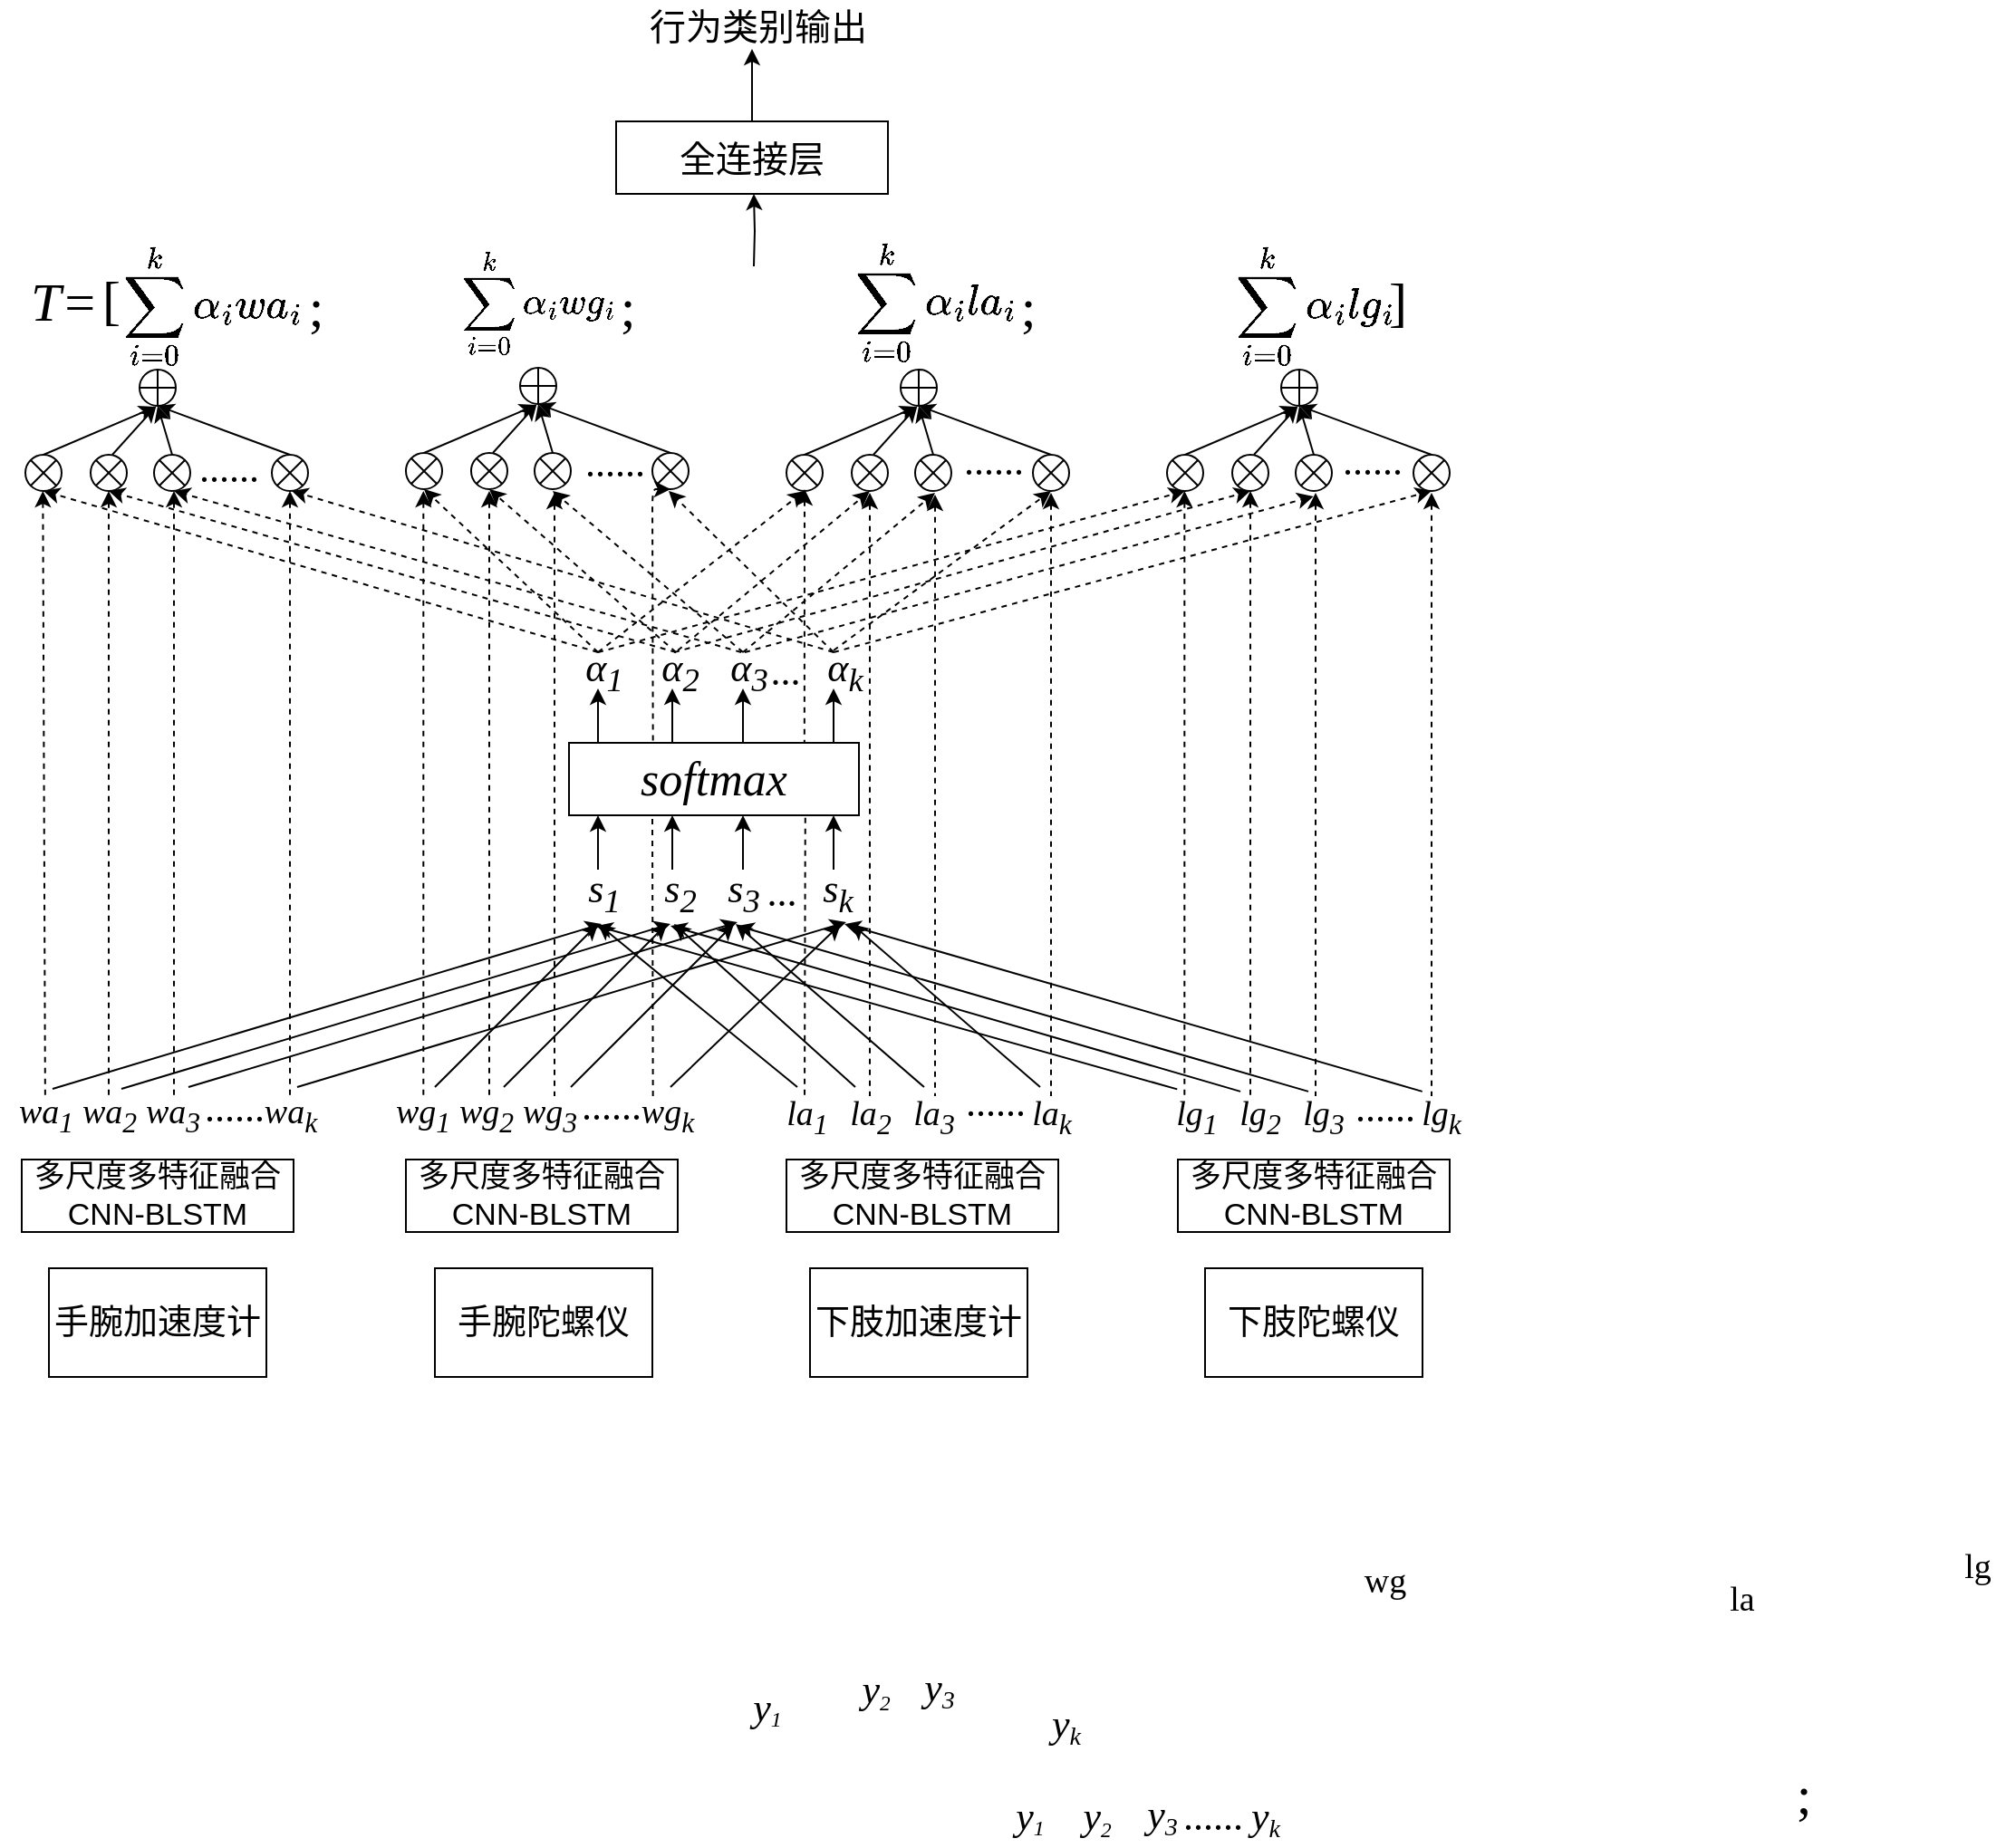 <mxfile version="12.9.12" type="github">
  <diagram id="0_bkN9K-rY-Ne2_8XW2i" name="Page-1">
    <mxGraphModel dx="1556" dy="1944" grid="1" gridSize="10" guides="1" tooltips="1" connect="1" arrows="1" fold="1" page="1" pageScale="1" pageWidth="827" pageHeight="1169" math="1" shadow="0">
      <root>
        <mxCell id="0" />
        <mxCell id="1" parent="0" />
        <mxCell id="EH2mo0Jq_GTWh8T8V1y9-1" value="&lt;i&gt;&lt;font style=&quot;font-size: 26px&quot;&gt;softmax&lt;/font&gt;&lt;/i&gt;" style="rounded=0;whiteSpace=wrap;html=1;fontFamily=Times New Roman;fontSize=14;" parent="1" vertex="1">
          <mxGeometry x="354" y="130" width="160" height="40" as="geometry" />
        </mxCell>
        <mxCell id="EH2mo0Jq_GTWh8T8V1y9-9" value="" style="endArrow=none;dashed=1;html=1;fontFamily=Times New Roman;fontSize=14;startArrow=classic;startFill=1;" parent="1" edge="1">
          <mxGeometry width="50" height="50" relative="1" as="geometry">
            <mxPoint x="100" y="-9" as="sourcePoint" />
            <mxPoint x="100" y="325" as="targetPoint" />
          </mxGeometry>
        </mxCell>
        <mxCell id="EH2mo0Jq_GTWh8T8V1y9-11" value="" style="endArrow=none;dashed=1;html=1;fontFamily=Times New Roman;fontSize=14;startArrow=classic;startFill=1;" parent="1" edge="1">
          <mxGeometry width="50" height="50" relative="1" as="geometry">
            <mxPoint x="136" y="-9" as="sourcePoint" />
            <mxPoint x="136" y="325" as="targetPoint" />
          </mxGeometry>
        </mxCell>
        <mxCell id="EH2mo0Jq_GTWh8T8V1y9-12" value="" style="endArrow=none;dashed=1;html=1;fontFamily=Times New Roman;fontSize=14;startArrow=classic;startFill=1;" parent="1" edge="1">
          <mxGeometry width="50" height="50" relative="1" as="geometry">
            <mxPoint x="200" y="-9" as="sourcePoint" />
            <mxPoint x="200" y="325" as="targetPoint" />
          </mxGeometry>
        </mxCell>
        <mxCell id="EH2mo0Jq_GTWh8T8V1y9-13" value="" style="verticalLabelPosition=bottom;verticalAlign=top;html=1;shape=mxgraph.flowchart.or;fontFamily=Times New Roman;fontSize=14;" parent="1" vertex="1">
          <mxGeometry x="90" y="-29" width="20" height="20" as="geometry" />
        </mxCell>
        <mxCell id="EH2mo0Jq_GTWh8T8V1y9-16" value="" style="verticalLabelPosition=bottom;verticalAlign=top;html=1;shape=mxgraph.flowchart.or;fontFamily=Times New Roman;fontSize=14;" parent="1" vertex="1">
          <mxGeometry x="125" y="-29" width="20" height="20" as="geometry" />
        </mxCell>
        <mxCell id="EH2mo0Jq_GTWh8T8V1y9-17" value="" style="verticalLabelPosition=bottom;verticalAlign=top;html=1;shape=mxgraph.flowchart.or;fontFamily=Times New Roman;fontSize=14;" parent="1" vertex="1">
          <mxGeometry x="190" y="-29" width="20" height="20" as="geometry" />
        </mxCell>
        <mxCell id="EH2mo0Jq_GTWh8T8V1y9-18" value="" style="verticalLabelPosition=bottom;verticalAlign=top;html=1;shape=mxgraph.flowchart.summing_function;fontFamily=Times New Roman;fontSize=14;" parent="1" vertex="1">
          <mxGeometry x="117" y="-76" width="20" height="20" as="geometry" />
        </mxCell>
        <mxCell id="EH2mo0Jq_GTWh8T8V1y9-24" value="" style="endArrow=classic;html=1;exitX=0.599;exitY=-0.001;exitDx=0;exitDy=0;exitPerimeter=0;entryX=0.462;entryY=1.004;entryDx=0;entryDy=0;entryPerimeter=0;fontFamily=Times New Roman;fontSize=14;" parent="1" source="EH2mo0Jq_GTWh8T8V1y9-13" target="EH2mo0Jq_GTWh8T8V1y9-18" edge="1">
          <mxGeometry width="50" height="50" relative="1" as="geometry">
            <mxPoint x="90" y="-25" as="sourcePoint" />
            <mxPoint x="150" y="-55" as="targetPoint" />
          </mxGeometry>
        </mxCell>
        <mxCell id="EH2mo0Jq_GTWh8T8V1y9-25" value="" style="endArrow=classic;html=1;exitX=0.5;exitY=0;exitDx=0;exitDy=0;exitPerimeter=0;entryX=0.5;entryY=1;entryDx=0;entryDy=0;entryPerimeter=0;fontFamily=Times New Roman;fontSize=14;" parent="1" source="EH2mo0Jq_GTWh8T8V1y9-17" target="EH2mo0Jq_GTWh8T8V1y9-18" edge="1">
          <mxGeometry width="50" height="50" relative="1" as="geometry">
            <mxPoint x="119.98" y="-19.02" as="sourcePoint" />
            <mxPoint x="150" y="-55" as="targetPoint" />
          </mxGeometry>
        </mxCell>
        <mxCell id="EH2mo0Jq_GTWh8T8V1y9-26" value="" style="endArrow=classic;html=1;exitX=0.5;exitY=0;exitDx=0;exitDy=0;exitPerimeter=0;entryX=0.5;entryY=1;entryDx=0;entryDy=0;entryPerimeter=0;fontFamily=Times New Roman;fontSize=14;" parent="1" source="EH2mo0Jq_GTWh8T8V1y9-16" target="EH2mo0Jq_GTWh8T8V1y9-18" edge="1">
          <mxGeometry width="50" height="50" relative="1" as="geometry">
            <mxPoint x="203.0" y="-19" as="sourcePoint" />
            <mxPoint x="150" y="-55" as="targetPoint" />
          </mxGeometry>
        </mxCell>
        <mxCell id="EH2mo0Jq_GTWh8T8V1y9-27" value="&lt;font style=&quot;font-size: 22px&quot;&gt;y&lt;/font&gt;&lt;sub&gt;&lt;font style=&quot;font-size: 12px&quot;&gt;1&lt;/font&gt;&lt;/sub&gt;" style="text;html=1;align=center;verticalAlign=middle;resizable=0;points=[];autosize=1;fontFamily=Times New Roman;fontSize=14;fontStyle=2" parent="1" vertex="1">
          <mxGeometry x="448" y="648" width="30" height="30" as="geometry" />
        </mxCell>
        <mxCell id="EH2mo0Jq_GTWh8T8V1y9-28" value="&lt;font style=&quot;font-size: 22px&quot;&gt;y&lt;/font&gt;&lt;span style=&quot;font-size: 14px&quot;&gt;&lt;sub&gt;2&lt;/sub&gt;&lt;/span&gt;" style="text;html=1;align=center;verticalAlign=middle;resizable=0;points=[];autosize=1;fontFamily=Times New Roman;fontSize=14;fontStyle=2" parent="1" vertex="1">
          <mxGeometry x="508" y="638" width="30" height="30" as="geometry" />
        </mxCell>
        <mxCell id="EH2mo0Jq_GTWh8T8V1y9-29" value="&lt;font style=&quot;font-size: 22px&quot;&gt;y&lt;/font&gt;&lt;sub style=&quot;font-size: 14px&quot;&gt;3&lt;/sub&gt;" style="text;html=1;align=center;verticalAlign=middle;resizable=0;points=[];autosize=1;fontFamily=Times New Roman;fontSize=14;fontStyle=2" parent="1" vertex="1">
          <mxGeometry x="543" y="638" width="30" height="30" as="geometry" />
        </mxCell>
        <mxCell id="EH2mo0Jq_GTWh8T8V1y9-30" value="&lt;font style=&quot;font-size: 22px&quot;&gt;y&lt;/font&gt;&lt;sub style=&quot;font-size: 14px&quot;&gt;&lt;font style=&quot;font-size: 14px&quot;&gt;k&lt;/font&gt;&lt;/sub&gt;" style="text;html=1;align=center;verticalAlign=middle;resizable=0;points=[];autosize=1;fontFamily=Times New Roman;fontSize=14;fontStyle=2" parent="1" vertex="1">
          <mxGeometry x="613" y="658" width="30" height="30" as="geometry" />
        </mxCell>
        <mxCell id="EH2mo0Jq_GTWh8T8V1y9-32" value="" style="endArrow=none;dashed=1;html=1;fontFamily=Times New Roman;fontSize=14;startArrow=classic;startFill=1;" parent="1" edge="1">
          <mxGeometry width="50" height="50" relative="1" as="geometry">
            <mxPoint x="63.66" y="-9" as="sourcePoint" />
            <mxPoint x="64.941" y="325" as="targetPoint" />
          </mxGeometry>
        </mxCell>
        <mxCell id="EH2mo0Jq_GTWh8T8V1y9-34" value="" style="verticalLabelPosition=bottom;verticalAlign=top;html=1;shape=mxgraph.flowchart.or;fontFamily=Times New Roman;fontSize=14;" parent="1" vertex="1">
          <mxGeometry x="54" y="-29" width="20" height="20" as="geometry" />
        </mxCell>
        <mxCell id="EH2mo0Jq_GTWh8T8V1y9-35" value="" style="endArrow=classic;html=1;exitX=0.5;exitY=0;exitDx=0;exitDy=0;exitPerimeter=0;entryX=0.441;entryY=1.028;entryDx=0;entryDy=0;entryPerimeter=0;fontFamily=Times New Roman;fontSize=14;" parent="1" source="EH2mo0Jq_GTWh8T8V1y9-34" target="EH2mo0Jq_GTWh8T8V1y9-18" edge="1">
          <mxGeometry width="50" height="50" relative="1" as="geometry">
            <mxPoint x="58.0" y="-38.1" as="sourcePoint" />
            <mxPoint x="75.26" y="-65.0" as="targetPoint" />
          </mxGeometry>
        </mxCell>
        <mxCell id="EH2mo0Jq_GTWh8T8V1y9-73" value="" style="endArrow=none;dashed=1;html=1;fontFamily=Times New Roman;fontSize=14;startArrow=classic;startFill=1;" parent="1" edge="1">
          <mxGeometry width="50" height="50" relative="1" as="geometry">
            <mxPoint x="310" y="-9.0" as="sourcePoint" />
            <mxPoint x="310" y="325" as="targetPoint" />
          </mxGeometry>
        </mxCell>
        <mxCell id="EH2mo0Jq_GTWh8T8V1y9-74" value="" style="endArrow=none;dashed=1;html=1;fontFamily=Times New Roman;fontSize=14;startArrow=classic;startFill=1;" parent="1" edge="1">
          <mxGeometry width="50" height="50" relative="1" as="geometry">
            <mxPoint x="346" y="-8" as="sourcePoint" />
            <mxPoint x="346" y="325" as="targetPoint" />
          </mxGeometry>
        </mxCell>
        <mxCell id="EH2mo0Jq_GTWh8T8V1y9-76" value="" style="verticalLabelPosition=bottom;verticalAlign=top;html=1;shape=mxgraph.flowchart.or;fontFamily=Times New Roman;fontSize=14;" parent="1" vertex="1">
          <mxGeometry x="300" y="-30" width="20" height="20" as="geometry" />
        </mxCell>
        <mxCell id="EH2mo0Jq_GTWh8T8V1y9-77" value="" style="verticalLabelPosition=bottom;verticalAlign=top;html=1;shape=mxgraph.flowchart.or;fontFamily=Times New Roman;fontSize=14;" parent="1" vertex="1">
          <mxGeometry x="335" y="-30" width="20" height="20" as="geometry" />
        </mxCell>
        <mxCell id="EH2mo0Jq_GTWh8T8V1y9-78" value="" style="verticalLabelPosition=bottom;verticalAlign=top;html=1;shape=mxgraph.flowchart.or;fontFamily=Times New Roman;fontSize=14;" parent="1" vertex="1">
          <mxGeometry x="400" y="-30" width="20" height="20" as="geometry" />
        </mxCell>
        <mxCell id="EH2mo0Jq_GTWh8T8V1y9-79" value="" style="verticalLabelPosition=bottom;verticalAlign=top;html=1;shape=mxgraph.flowchart.summing_function;fontFamily=Times New Roman;fontSize=14;" parent="1" vertex="1">
          <mxGeometry x="327" y="-77" width="20" height="20" as="geometry" />
        </mxCell>
        <mxCell id="EH2mo0Jq_GTWh8T8V1y9-80" value="" style="endArrow=classic;html=1;exitX=0.599;exitY=-0.001;exitDx=0;exitDy=0;exitPerimeter=0;entryX=0.462;entryY=1.004;entryDx=0;entryDy=0;entryPerimeter=0;fontFamily=Times New Roman;fontSize=14;" parent="1" source="EH2mo0Jq_GTWh8T8V1y9-76" target="EH2mo0Jq_GTWh8T8V1y9-79" edge="1">
          <mxGeometry width="50" height="50" relative="1" as="geometry">
            <mxPoint x="300" y="-26" as="sourcePoint" />
            <mxPoint x="360" y="-56" as="targetPoint" />
          </mxGeometry>
        </mxCell>
        <mxCell id="EH2mo0Jq_GTWh8T8V1y9-81" value="" style="endArrow=classic;html=1;exitX=0.5;exitY=0;exitDx=0;exitDy=0;exitPerimeter=0;entryX=0.5;entryY=1;entryDx=0;entryDy=0;entryPerimeter=0;fontFamily=Times New Roman;fontSize=14;" parent="1" source="EH2mo0Jq_GTWh8T8V1y9-78" target="EH2mo0Jq_GTWh8T8V1y9-79" edge="1">
          <mxGeometry width="50" height="50" relative="1" as="geometry">
            <mxPoint x="329.98" y="-20.02" as="sourcePoint" />
            <mxPoint x="360" y="-56" as="targetPoint" />
          </mxGeometry>
        </mxCell>
        <mxCell id="EH2mo0Jq_GTWh8T8V1y9-82" value="" style="endArrow=classic;html=1;exitX=0.5;exitY=0;exitDx=0;exitDy=0;exitPerimeter=0;entryX=0.5;entryY=1;entryDx=0;entryDy=0;entryPerimeter=0;fontFamily=Times New Roman;fontSize=14;" parent="1" source="EH2mo0Jq_GTWh8T8V1y9-77" target="EH2mo0Jq_GTWh8T8V1y9-79" edge="1">
          <mxGeometry width="50" height="50" relative="1" as="geometry">
            <mxPoint x="413.0" y="-20" as="sourcePoint" />
            <mxPoint x="360" y="-56" as="targetPoint" />
          </mxGeometry>
        </mxCell>
        <mxCell id="EH2mo0Jq_GTWh8T8V1y9-87" value="" style="endArrow=none;dashed=1;html=1;fontFamily=Times New Roman;fontSize=14;startArrow=classic;startFill=1;" parent="1" edge="1">
          <mxGeometry width="50" height="50" relative="1" as="geometry">
            <mxPoint x="273.66" y="-9.0" as="sourcePoint" />
            <mxPoint x="273.66" y="325" as="targetPoint" />
          </mxGeometry>
        </mxCell>
        <mxCell id="EH2mo0Jq_GTWh8T8V1y9-88" value="" style="verticalLabelPosition=bottom;verticalAlign=top;html=1;shape=mxgraph.flowchart.or;fontFamily=Times New Roman;fontSize=14;" parent="1" vertex="1">
          <mxGeometry x="264" y="-30" width="20" height="20" as="geometry" />
        </mxCell>
        <mxCell id="EH2mo0Jq_GTWh8T8V1y9-89" value="" style="endArrow=classic;html=1;exitX=0.5;exitY=0;exitDx=0;exitDy=0;exitPerimeter=0;entryX=0.441;entryY=1.028;entryDx=0;entryDy=0;entryPerimeter=0;fontFamily=Times New Roman;fontSize=14;" parent="1" source="EH2mo0Jq_GTWh8T8V1y9-88" target="EH2mo0Jq_GTWh8T8V1y9-79" edge="1">
          <mxGeometry width="50" height="50" relative="1" as="geometry">
            <mxPoint x="268" y="-39.1" as="sourcePoint" />
            <mxPoint x="285.26" y="-66.0" as="targetPoint" />
          </mxGeometry>
        </mxCell>
        <mxCell id="EH2mo0Jq_GTWh8T8V1y9-90" value="" style="endArrow=none;dashed=1;html=1;fontFamily=Times New Roman;fontSize=14;startArrow=classic;startFill=1;" parent="1" edge="1">
          <mxGeometry width="50" height="50" relative="1" as="geometry">
            <mxPoint x="520" y="-8.0" as="sourcePoint" />
            <mxPoint x="520" y="325" as="targetPoint" />
          </mxGeometry>
        </mxCell>
        <mxCell id="EH2mo0Jq_GTWh8T8V1y9-91" value="" style="endArrow=none;dashed=1;html=1;fontFamily=Times New Roman;fontSize=14;startArrow=classic;startFill=1;" parent="1" edge="1">
          <mxGeometry width="50" height="50" relative="1" as="geometry">
            <mxPoint x="556" y="-7" as="sourcePoint" />
            <mxPoint x="556" y="325" as="targetPoint" />
          </mxGeometry>
        </mxCell>
        <mxCell id="EH2mo0Jq_GTWh8T8V1y9-92" value="" style="endArrow=none;dashed=1;html=1;fontFamily=Times New Roman;fontSize=14;startArrow=classic;startFill=1;" parent="1" edge="1">
          <mxGeometry width="50" height="50" relative="1" as="geometry">
            <mxPoint x="620" y="-8" as="sourcePoint" />
            <mxPoint x="620" y="325" as="targetPoint" />
          </mxGeometry>
        </mxCell>
        <mxCell id="EH2mo0Jq_GTWh8T8V1y9-93" value="" style="verticalLabelPosition=bottom;verticalAlign=top;html=1;shape=mxgraph.flowchart.or;fontFamily=Times New Roman;fontSize=14;" parent="1" vertex="1">
          <mxGeometry x="510" y="-29" width="20" height="20" as="geometry" />
        </mxCell>
        <mxCell id="EH2mo0Jq_GTWh8T8V1y9-94" value="" style="verticalLabelPosition=bottom;verticalAlign=top;html=1;shape=mxgraph.flowchart.or;fontFamily=Times New Roman;fontSize=14;" parent="1" vertex="1">
          <mxGeometry x="545" y="-29" width="20" height="20" as="geometry" />
        </mxCell>
        <mxCell id="EH2mo0Jq_GTWh8T8V1y9-95" value="" style="verticalLabelPosition=bottom;verticalAlign=top;html=1;shape=mxgraph.flowchart.or;fontFamily=Times New Roman;fontSize=14;" parent="1" vertex="1">
          <mxGeometry x="610" y="-29" width="20" height="20" as="geometry" />
        </mxCell>
        <mxCell id="EH2mo0Jq_GTWh8T8V1y9-96" value="" style="verticalLabelPosition=bottom;verticalAlign=top;html=1;shape=mxgraph.flowchart.summing_function;fontFamily=Times New Roman;fontSize=14;" parent="1" vertex="1">
          <mxGeometry x="537" y="-76" width="20" height="20" as="geometry" />
        </mxCell>
        <mxCell id="EH2mo0Jq_GTWh8T8V1y9-97" value="" style="endArrow=classic;html=1;exitX=0.599;exitY=-0.001;exitDx=0;exitDy=0;exitPerimeter=0;entryX=0.462;entryY=1.004;entryDx=0;entryDy=0;entryPerimeter=0;fontFamily=Times New Roman;fontSize=14;" parent="1" source="EH2mo0Jq_GTWh8T8V1y9-93" target="EH2mo0Jq_GTWh8T8V1y9-96" edge="1">
          <mxGeometry width="50" height="50" relative="1" as="geometry">
            <mxPoint x="510" y="-25" as="sourcePoint" />
            <mxPoint x="570" y="-55" as="targetPoint" />
          </mxGeometry>
        </mxCell>
        <mxCell id="EH2mo0Jq_GTWh8T8V1y9-98" value="" style="endArrow=classic;html=1;exitX=0.5;exitY=0;exitDx=0;exitDy=0;exitPerimeter=0;entryX=0.5;entryY=1;entryDx=0;entryDy=0;entryPerimeter=0;fontFamily=Times New Roman;fontSize=14;" parent="1" source="EH2mo0Jq_GTWh8T8V1y9-95" target="EH2mo0Jq_GTWh8T8V1y9-96" edge="1">
          <mxGeometry width="50" height="50" relative="1" as="geometry">
            <mxPoint x="539.98" y="-19.02" as="sourcePoint" />
            <mxPoint x="570" y="-55" as="targetPoint" />
          </mxGeometry>
        </mxCell>
        <mxCell id="EH2mo0Jq_GTWh8T8V1y9-99" value="" style="endArrow=classic;html=1;exitX=0.5;exitY=0;exitDx=0;exitDy=0;exitPerimeter=0;entryX=0.5;entryY=1;entryDx=0;entryDy=0;entryPerimeter=0;fontFamily=Times New Roman;fontSize=14;" parent="1" source="EH2mo0Jq_GTWh8T8V1y9-94" target="EH2mo0Jq_GTWh8T8V1y9-96" edge="1">
          <mxGeometry width="50" height="50" relative="1" as="geometry">
            <mxPoint x="623" y="-19" as="sourcePoint" />
            <mxPoint x="570" y="-55" as="targetPoint" />
          </mxGeometry>
        </mxCell>
        <mxCell id="EH2mo0Jq_GTWh8T8V1y9-105" value="" style="verticalLabelPosition=bottom;verticalAlign=top;html=1;shape=mxgraph.flowchart.or;fontFamily=Times New Roman;fontSize=14;" parent="1" vertex="1">
          <mxGeometry x="474" y="-29" width="20" height="20" as="geometry" />
        </mxCell>
        <mxCell id="EH2mo0Jq_GTWh8T8V1y9-106" value="" style="endArrow=classic;html=1;exitX=0.5;exitY=0;exitDx=0;exitDy=0;exitPerimeter=0;entryX=0.441;entryY=1.028;entryDx=0;entryDy=0;entryPerimeter=0;fontFamily=Times New Roman;fontSize=14;" parent="1" source="EH2mo0Jq_GTWh8T8V1y9-105" target="EH2mo0Jq_GTWh8T8V1y9-96" edge="1">
          <mxGeometry width="50" height="50" relative="1" as="geometry">
            <mxPoint x="478" y="-38.1" as="sourcePoint" />
            <mxPoint x="495.26" y="-65.0" as="targetPoint" />
          </mxGeometry>
        </mxCell>
        <mxCell id="EH2mo0Jq_GTWh8T8V1y9-158" value="" style="endArrow=none;dashed=1;html=1;fontFamily=Times New Roman;fontSize=14;startArrow=classic;startFill=1;" parent="1" edge="1">
          <mxGeometry width="50" height="50" relative="1" as="geometry">
            <mxPoint x="730" y="-9.0" as="sourcePoint" />
            <mxPoint x="730" y="325" as="targetPoint" />
          </mxGeometry>
        </mxCell>
        <mxCell id="EH2mo0Jq_GTWh8T8V1y9-159" value="" style="endArrow=none;dashed=1;html=1;fontFamily=Times New Roman;fontSize=14;startArrow=classic;startFill=1;" parent="1" edge="1">
          <mxGeometry width="50" height="50" relative="1" as="geometry">
            <mxPoint x="766" y="-8" as="sourcePoint" />
            <mxPoint x="766" y="325" as="targetPoint" />
          </mxGeometry>
        </mxCell>
        <mxCell id="EH2mo0Jq_GTWh8T8V1y9-160" value="" style="endArrow=none;dashed=1;html=1;fontFamily=Times New Roman;fontSize=14;startArrow=classic;startFill=1;" parent="1" edge="1">
          <mxGeometry width="50" height="50" relative="1" as="geometry">
            <mxPoint x="830" y="-8" as="sourcePoint" />
            <mxPoint x="830" y="325" as="targetPoint" />
          </mxGeometry>
        </mxCell>
        <mxCell id="EH2mo0Jq_GTWh8T8V1y9-161" value="" style="verticalLabelPosition=bottom;verticalAlign=top;html=1;shape=mxgraph.flowchart.or;fontFamily=Times New Roman;fontSize=14;" parent="1" vertex="1">
          <mxGeometry x="720" y="-29" width="20" height="20" as="geometry" />
        </mxCell>
        <mxCell id="EH2mo0Jq_GTWh8T8V1y9-162" value="" style="verticalLabelPosition=bottom;verticalAlign=top;html=1;shape=mxgraph.flowchart.or;fontFamily=Times New Roman;fontSize=14;" parent="1" vertex="1">
          <mxGeometry x="755" y="-29" width="20" height="20" as="geometry" />
        </mxCell>
        <mxCell id="EH2mo0Jq_GTWh8T8V1y9-163" value="" style="verticalLabelPosition=bottom;verticalAlign=top;html=1;shape=mxgraph.flowchart.or;fontFamily=Times New Roman;fontSize=14;" parent="1" vertex="1">
          <mxGeometry x="820" y="-29" width="20" height="20" as="geometry" />
        </mxCell>
        <mxCell id="EH2mo0Jq_GTWh8T8V1y9-164" value="" style="verticalLabelPosition=bottom;verticalAlign=top;html=1;shape=mxgraph.flowchart.summing_function;fontFamily=Times New Roman;fontSize=14;" parent="1" vertex="1">
          <mxGeometry x="747" y="-76" width="20" height="20" as="geometry" />
        </mxCell>
        <mxCell id="EH2mo0Jq_GTWh8T8V1y9-165" value="" style="endArrow=classic;html=1;exitX=0.599;exitY=-0.001;exitDx=0;exitDy=0;exitPerimeter=0;entryX=0.462;entryY=1.004;entryDx=0;entryDy=0;entryPerimeter=0;fontFamily=Times New Roman;fontSize=14;" parent="1" source="EH2mo0Jq_GTWh8T8V1y9-161" target="EH2mo0Jq_GTWh8T8V1y9-164" edge="1">
          <mxGeometry width="50" height="50" relative="1" as="geometry">
            <mxPoint x="720" y="-25" as="sourcePoint" />
            <mxPoint x="780" y="-55" as="targetPoint" />
          </mxGeometry>
        </mxCell>
        <mxCell id="EH2mo0Jq_GTWh8T8V1y9-166" value="" style="endArrow=classic;html=1;exitX=0.5;exitY=0;exitDx=0;exitDy=0;exitPerimeter=0;entryX=0.5;entryY=1;entryDx=0;entryDy=0;entryPerimeter=0;fontFamily=Times New Roman;fontSize=14;" parent="1" source="EH2mo0Jq_GTWh8T8V1y9-163" target="EH2mo0Jq_GTWh8T8V1y9-164" edge="1">
          <mxGeometry width="50" height="50" relative="1" as="geometry">
            <mxPoint x="749.98" y="-19.02" as="sourcePoint" />
            <mxPoint x="780" y="-55" as="targetPoint" />
          </mxGeometry>
        </mxCell>
        <mxCell id="EH2mo0Jq_GTWh8T8V1y9-167" value="" style="endArrow=classic;html=1;exitX=0.5;exitY=0;exitDx=0;exitDy=0;exitPerimeter=0;entryX=0.5;entryY=1;entryDx=0;entryDy=0;entryPerimeter=0;fontFamily=Times New Roman;fontSize=14;" parent="1" source="EH2mo0Jq_GTWh8T8V1y9-162" target="EH2mo0Jq_GTWh8T8V1y9-164" edge="1">
          <mxGeometry width="50" height="50" relative="1" as="geometry">
            <mxPoint x="833" y="-19" as="sourcePoint" />
            <mxPoint x="780" y="-55" as="targetPoint" />
          </mxGeometry>
        </mxCell>
        <mxCell id="EH2mo0Jq_GTWh8T8V1y9-172" value="" style="endArrow=none;dashed=1;html=1;fontFamily=Times New Roman;fontSize=14;startArrow=classic;startFill=1;" parent="1" edge="1">
          <mxGeometry width="50" height="50" relative="1" as="geometry">
            <mxPoint x="693.66" y="-9.0" as="sourcePoint" />
            <mxPoint x="693.66" y="325" as="targetPoint" />
          </mxGeometry>
        </mxCell>
        <mxCell id="EH2mo0Jq_GTWh8T8V1y9-173" value="" style="verticalLabelPosition=bottom;verticalAlign=top;html=1;shape=mxgraph.flowchart.or;fontFamily=Times New Roman;fontSize=14;" parent="1" vertex="1">
          <mxGeometry x="684" y="-29" width="20" height="20" as="geometry" />
        </mxCell>
        <mxCell id="EH2mo0Jq_GTWh8T8V1y9-174" value="" style="endArrow=classic;html=1;exitX=0.5;exitY=0;exitDx=0;exitDy=0;exitPerimeter=0;entryX=0.441;entryY=1.028;entryDx=0;entryDy=0;entryPerimeter=0;fontFamily=Times New Roman;fontSize=14;" parent="1" source="EH2mo0Jq_GTWh8T8V1y9-173" target="EH2mo0Jq_GTWh8T8V1y9-164" edge="1">
          <mxGeometry width="50" height="50" relative="1" as="geometry">
            <mxPoint x="688" y="-38.1" as="sourcePoint" />
            <mxPoint x="705.26" y="-65.0" as="targetPoint" />
          </mxGeometry>
        </mxCell>
        <mxCell id="EH2mo0Jq_GTWh8T8V1y9-175" value="" style="endArrow=classic;html=1;fontFamily=Times New Roman;fontSize=14;" parent="1" edge="1">
          <mxGeometry width="50" height="50" relative="1" as="geometry">
            <mxPoint x="69" y="321" as="sourcePoint" />
            <mxPoint x="372" y="230" as="targetPoint" />
          </mxGeometry>
        </mxCell>
        <mxCell id="EH2mo0Jq_GTWh8T8V1y9-176" value="" style="endArrow=classic;html=1;fontFamily=Times New Roman;fontSize=14;" parent="1" edge="1">
          <mxGeometry width="50" height="50" relative="1" as="geometry">
            <mxPoint x="107" y="321" as="sourcePoint" />
            <mxPoint x="410" y="230" as="targetPoint" />
          </mxGeometry>
        </mxCell>
        <mxCell id="EH2mo0Jq_GTWh8T8V1y9-177" value="" style="endArrow=classic;html=1;fontFamily=Times New Roman;fontSize=14;" parent="1" edge="1">
          <mxGeometry width="50" height="50" relative="1" as="geometry">
            <mxPoint x="144" y="320" as="sourcePoint" />
            <mxPoint x="447" y="229" as="targetPoint" />
          </mxGeometry>
        </mxCell>
        <mxCell id="EH2mo0Jq_GTWh8T8V1y9-178" value="" style="endArrow=classic;html=1;fontFamily=Times New Roman;fontSize=14;" parent="1" edge="1">
          <mxGeometry width="50" height="50" relative="1" as="geometry">
            <mxPoint x="204" y="320" as="sourcePoint" />
            <mxPoint x="507" y="229.0" as="targetPoint" />
          </mxGeometry>
        </mxCell>
        <mxCell id="EH2mo0Jq_GTWh8T8V1y9-179" value="" style="endArrow=classic;html=1;fontFamily=Times New Roman;fontSize=14;" parent="1" edge="1">
          <mxGeometry width="50" height="50" relative="1" as="geometry">
            <mxPoint x="280" y="320" as="sourcePoint" />
            <mxPoint x="370" y="230" as="targetPoint" />
          </mxGeometry>
        </mxCell>
        <mxCell id="EH2mo0Jq_GTWh8T8V1y9-182" value="" style="endArrow=classic;html=1;fontFamily=Times New Roman;fontSize=14;" parent="1" edge="1">
          <mxGeometry width="50" height="50" relative="1" as="geometry">
            <mxPoint x="318" y="320" as="sourcePoint" />
            <mxPoint x="408" y="230" as="targetPoint" />
          </mxGeometry>
        </mxCell>
        <mxCell id="EH2mo0Jq_GTWh8T8V1y9-183" value="" style="endArrow=classic;html=1;fontFamily=Times New Roman;fontSize=14;" parent="1" edge="1">
          <mxGeometry width="50" height="50" relative="1" as="geometry">
            <mxPoint x="355" y="320" as="sourcePoint" />
            <mxPoint x="445" y="230" as="targetPoint" />
          </mxGeometry>
        </mxCell>
        <mxCell id="EH2mo0Jq_GTWh8T8V1y9-184" value="" style="endArrow=classic;html=1;fontFamily=Times New Roman;fontSize=14;" parent="1" edge="1">
          <mxGeometry width="50" height="50" relative="1" as="geometry">
            <mxPoint x="410" y="320" as="sourcePoint" />
            <mxPoint x="504" y="230" as="targetPoint" />
          </mxGeometry>
        </mxCell>
        <mxCell id="EH2mo0Jq_GTWh8T8V1y9-185" value="" style="endArrow=classic;html=1;fontFamily=Times New Roman;fontSize=14;" parent="1" edge="1">
          <mxGeometry width="50" height="50" relative="1" as="geometry">
            <mxPoint x="480" y="320" as="sourcePoint" />
            <mxPoint x="370" y="230" as="targetPoint" />
          </mxGeometry>
        </mxCell>
        <mxCell id="EH2mo0Jq_GTWh8T8V1y9-186" value="" style="endArrow=classic;html=1;fontFamily=Times New Roman;fontSize=14;" parent="1" edge="1">
          <mxGeometry width="50" height="50" relative="1" as="geometry">
            <mxPoint x="512" y="320" as="sourcePoint" />
            <mxPoint x="412" y="230" as="targetPoint" />
          </mxGeometry>
        </mxCell>
        <mxCell id="EH2mo0Jq_GTWh8T8V1y9-187" value="" style="endArrow=classic;html=1;fontFamily=Times New Roman;fontSize=14;exitX=0.233;exitY=-0.033;exitDx=0;exitDy=0;exitPerimeter=0;" parent="1" edge="1">
          <mxGeometry width="50" height="50" relative="1" as="geometry">
            <mxPoint x="549.99" y="320.01" as="sourcePoint" />
            <mxPoint x="446" y="230" as="targetPoint" />
          </mxGeometry>
        </mxCell>
        <mxCell id="EH2mo0Jq_GTWh8T8V1y9-188" value="" style="endArrow=classic;html=1;fontFamily=Times New Roman;fontSize=14;" parent="1" edge="1">
          <mxGeometry width="50" height="50" relative="1" as="geometry">
            <mxPoint x="614" y="320" as="sourcePoint" />
            <mxPoint x="510" y="230" as="targetPoint" />
          </mxGeometry>
        </mxCell>
        <mxCell id="EH2mo0Jq_GTWh8T8V1y9-189" value="" style="endArrow=classic;html=1;fontFamily=Times New Roman;fontSize=14;exitX=0.354;exitY=0.006;exitDx=0;exitDy=0;exitPerimeter=0;" parent="1" edge="1">
          <mxGeometry width="50" height="50" relative="1" as="geometry">
            <mxPoint x="689.62" y="321.18" as="sourcePoint" />
            <mxPoint x="369" y="231" as="targetPoint" />
          </mxGeometry>
        </mxCell>
        <mxCell id="EH2mo0Jq_GTWh8T8V1y9-190" value="" style="endArrow=classic;html=1;fontFamily=Times New Roman;fontSize=14;exitX=0.285;exitY=0.048;exitDx=0;exitDy=0;exitPerimeter=0;" parent="1" edge="1">
          <mxGeometry width="50" height="50" relative="1" as="geometry">
            <mxPoint x="724.55" y="322.44" as="sourcePoint" />
            <mxPoint x="410" y="231" as="targetPoint" />
          </mxGeometry>
        </mxCell>
        <mxCell id="EH2mo0Jq_GTWh8T8V1y9-191" value="" style="endArrow=classic;html=1;fontFamily=Times New Roman;fontSize=14;exitX=0.334;exitY=0.048;exitDx=0;exitDy=0;exitPerimeter=0;" parent="1" edge="1">
          <mxGeometry width="50" height="50" relative="1" as="geometry">
            <mxPoint x="762.02" y="322.44" as="sourcePoint" />
            <mxPoint x="447" y="231" as="targetPoint" />
          </mxGeometry>
        </mxCell>
        <mxCell id="EH2mo0Jq_GTWh8T8V1y9-192" value="" style="endArrow=classic;html=1;fontFamily=Times New Roman;fontSize=14;exitX=0.296;exitY=0.048;exitDx=0;exitDy=0;exitPerimeter=0;" parent="1" edge="1">
          <mxGeometry width="50" height="50" relative="1" as="geometry">
            <mxPoint x="824.88" y="322.44" as="sourcePoint" />
            <mxPoint x="506" y="230" as="targetPoint" />
            <Array as="points">
              <mxPoint x="506" y="230" />
            </Array>
          </mxGeometry>
        </mxCell>
        <mxCell id="fndQNwA-PfIZW3IFsdeX-1" value="" style="endArrow=classic;html=1;" edge="1" parent="1">
          <mxGeometry width="50" height="50" relative="1" as="geometry">
            <mxPoint x="370" y="200" as="sourcePoint" />
            <mxPoint x="370" y="170" as="targetPoint" />
          </mxGeometry>
        </mxCell>
        <mxCell id="fndQNwA-PfIZW3IFsdeX-2" value="" style="endArrow=classic;html=1;" edge="1" parent="1">
          <mxGeometry width="50" height="50" relative="1" as="geometry">
            <mxPoint x="411" y="200.0" as="sourcePoint" />
            <mxPoint x="411" y="170.0" as="targetPoint" />
          </mxGeometry>
        </mxCell>
        <mxCell id="fndQNwA-PfIZW3IFsdeX-4" value="" style="endArrow=none;dashed=1;html=1;startArrow=none;startFill=0;" edge="1" parent="1">
          <mxGeometry width="50" height="50" relative="1" as="geometry">
            <mxPoint x="400" y="172" as="sourcePoint" />
            <mxPoint x="400.34" y="327" as="targetPoint" />
          </mxGeometry>
        </mxCell>
        <mxCell id="fndQNwA-PfIZW3IFsdeX-6" value="" style="endArrow=none;dashed=1;html=1;exitX=0.467;exitY=0.013;exitDx=0;exitDy=0;exitPerimeter=0;entryX=0.815;entryY=1.005;entryDx=0;entryDy=0;entryPerimeter=0;" edge="1" parent="1" target="EH2mo0Jq_GTWh8T8V1y9-1">
          <mxGeometry width="50" height="50" relative="1" as="geometry">
            <mxPoint x="484.01" y="324.39" as="sourcePoint" />
            <mxPoint x="484" y="173" as="targetPoint" />
          </mxGeometry>
        </mxCell>
        <mxCell id="fndQNwA-PfIZW3IFsdeX-7" value="" style="endArrow=classic;html=1;" edge="1" parent="1">
          <mxGeometry width="50" height="50" relative="1" as="geometry">
            <mxPoint x="450" y="200.0" as="sourcePoint" />
            <mxPoint x="450" y="170.0" as="targetPoint" />
          </mxGeometry>
        </mxCell>
        <mxCell id="fndQNwA-PfIZW3IFsdeX-8" value="" style="endArrow=classic;html=1;" edge="1" parent="1">
          <mxGeometry width="50" height="50" relative="1" as="geometry">
            <mxPoint x="500" y="200.0" as="sourcePoint" />
            <mxPoint x="500" y="170.0" as="targetPoint" />
          </mxGeometry>
        </mxCell>
        <mxCell id="fndQNwA-PfIZW3IFsdeX-9" value="" style="endArrow=classic;html=1;" edge="1" parent="1">
          <mxGeometry width="50" height="50" relative="1" as="geometry">
            <mxPoint x="370" y="130.0" as="sourcePoint" />
            <mxPoint x="370" y="100.0" as="targetPoint" />
          </mxGeometry>
        </mxCell>
        <mxCell id="fndQNwA-PfIZW3IFsdeX-10" value="" style="endArrow=classic;html=1;" edge="1" parent="1">
          <mxGeometry width="50" height="50" relative="1" as="geometry">
            <mxPoint x="411" y="130.0" as="sourcePoint" />
            <mxPoint x="411" y="100.0" as="targetPoint" />
          </mxGeometry>
        </mxCell>
        <mxCell id="fndQNwA-PfIZW3IFsdeX-11" value="" style="endArrow=classic;html=1;" edge="1" parent="1">
          <mxGeometry width="50" height="50" relative="1" as="geometry">
            <mxPoint x="450" y="130.0" as="sourcePoint" />
            <mxPoint x="450" y="100.0" as="targetPoint" />
          </mxGeometry>
        </mxCell>
        <mxCell id="fndQNwA-PfIZW3IFsdeX-12" value="" style="endArrow=classic;html=1;" edge="1" parent="1">
          <mxGeometry width="50" height="50" relative="1" as="geometry">
            <mxPoint x="500" y="130.0" as="sourcePoint" />
            <mxPoint x="500" y="100.0" as="targetPoint" />
          </mxGeometry>
        </mxCell>
        <mxCell id="fndQNwA-PfIZW3IFsdeX-19" value="" style="endArrow=classic;html=1;entryX=0.5;entryY=1;entryDx=0;entryDy=0;entryPerimeter=0;exitX=0.5;exitY=0.333;exitDx=0;exitDy=0;exitPerimeter=0;dashed=1;" edge="1" parent="1" target="EH2mo0Jq_GTWh8T8V1y9-34">
          <mxGeometry width="50" height="50" relative="1" as="geometry">
            <mxPoint x="370" y="79.99" as="sourcePoint" />
            <mxPoint x="60" y="-9" as="targetPoint" />
          </mxGeometry>
        </mxCell>
        <mxCell id="fndQNwA-PfIZW3IFsdeX-20" value="" style="endArrow=classic;html=1;entryX=0.5;entryY=1;entryDx=0;entryDy=0;entryPerimeter=0;dashed=1;" edge="1" parent="1" target="EH2mo0Jq_GTWh8T8V1y9-13">
          <mxGeometry width="50" height="50" relative="1" as="geometry">
            <mxPoint x="413" y="80" as="sourcePoint" />
            <mxPoint x="123" y="-10" as="targetPoint" />
          </mxGeometry>
        </mxCell>
        <mxCell id="fndQNwA-PfIZW3IFsdeX-21" value="" style="endArrow=classic;html=1;entryX=0.5;entryY=1;entryDx=0;entryDy=0;entryPerimeter=0;dashed=1;" edge="1" parent="1">
          <mxGeometry width="50" height="50" relative="1" as="geometry">
            <mxPoint x="449" y="80" as="sourcePoint" />
            <mxPoint x="136" y="-9" as="targetPoint" />
          </mxGeometry>
        </mxCell>
        <mxCell id="fndQNwA-PfIZW3IFsdeX-22" value="" style="endArrow=classic;html=1;entryX=0.5;entryY=1;entryDx=0;entryDy=0;entryPerimeter=0;dashed=1;" edge="1" parent="1">
          <mxGeometry width="50" height="50" relative="1" as="geometry">
            <mxPoint x="500" y="80" as="sourcePoint" />
            <mxPoint x="201" y="-9" as="targetPoint" />
          </mxGeometry>
        </mxCell>
        <mxCell id="fndQNwA-PfIZW3IFsdeX-23" value="" style="endArrow=classic;html=1;dashed=1;entryX=0.5;entryY=1;entryDx=0;entryDy=0;entryPerimeter=0;" edge="1" parent="1" target="EH2mo0Jq_GTWh8T8V1y9-88">
          <mxGeometry width="50" height="50" relative="1" as="geometry">
            <mxPoint x="370" y="80" as="sourcePoint" />
            <mxPoint x="280" as="targetPoint" />
          </mxGeometry>
        </mxCell>
        <mxCell id="fndQNwA-PfIZW3IFsdeX-24" value="" style="endArrow=classic;html=1;dashed=1;entryX=0.5;entryY=1;entryDx=0;entryDy=0;entryPerimeter=0;" edge="1" parent="1" target="EH2mo0Jq_GTWh8T8V1y9-76">
          <mxGeometry width="50" height="50" relative="1" as="geometry">
            <mxPoint x="413" y="80" as="sourcePoint" />
            <mxPoint x="308" y="-9" as="targetPoint" />
          </mxGeometry>
        </mxCell>
        <mxCell id="fndQNwA-PfIZW3IFsdeX-25" value="" style="endArrow=classic;html=1;dashed=1;entryX=0.5;entryY=1;entryDx=0;entryDy=0;entryPerimeter=0;" edge="1" parent="1">
          <mxGeometry width="50" height="50" relative="1" as="geometry">
            <mxPoint x="500" y="80" as="sourcePoint" />
            <mxPoint x="409" y="-9" as="targetPoint" />
          </mxGeometry>
        </mxCell>
        <mxCell id="fndQNwA-PfIZW3IFsdeX-28" value="" style="endArrow=classic;html=1;dashed=1;entryX=0.5;entryY=1;entryDx=0;entryDy=0;entryPerimeter=0;" edge="1" parent="1">
          <mxGeometry width="50" height="50" relative="1" as="geometry">
            <mxPoint x="450" y="80" as="sourcePoint" />
            <mxPoint x="345" y="-9" as="targetPoint" />
          </mxGeometry>
        </mxCell>
        <mxCell id="fndQNwA-PfIZW3IFsdeX-29" value="" style="endArrow=classic;html=1;dashed=1;entryX=0.5;entryY=1;entryDx=0;entryDy=0;entryPerimeter=0;" edge="1" parent="1" target="EH2mo0Jq_GTWh8T8V1y9-105">
          <mxGeometry width="50" height="50" relative="1" as="geometry">
            <mxPoint x="370" y="80" as="sourcePoint" />
            <mxPoint x="405.5" y="-76" as="targetPoint" />
          </mxGeometry>
        </mxCell>
        <mxCell id="fndQNwA-PfIZW3IFsdeX-30" value="" style="endArrow=classic;html=1;dashed=1;entryX=0.5;entryY=1;entryDx=0;entryDy=0;entryPerimeter=0;" edge="1" parent="1" target="EH2mo0Jq_GTWh8T8V1y9-93">
          <mxGeometry width="50" height="50" relative="1" as="geometry">
            <mxPoint x="414" y="79" as="sourcePoint" />
            <mxPoint x="528" y="-10" as="targetPoint" />
          </mxGeometry>
        </mxCell>
        <mxCell id="fndQNwA-PfIZW3IFsdeX-31" value="" style="endArrow=classic;html=1;dashed=1;entryX=0.5;entryY=1;entryDx=0;entryDy=0;entryPerimeter=0;" edge="1" parent="1">
          <mxGeometry width="50" height="50" relative="1" as="geometry">
            <mxPoint x="450" y="80" as="sourcePoint" />
            <mxPoint x="556" y="-8" as="targetPoint" />
          </mxGeometry>
        </mxCell>
        <mxCell id="fndQNwA-PfIZW3IFsdeX-32" value="" style="endArrow=classic;html=1;dashed=1;entryX=0.5;entryY=1;entryDx=0;entryDy=0;entryPerimeter=0;" edge="1" parent="1" target="EH2mo0Jq_GTWh8T8V1y9-95">
          <mxGeometry width="50" height="50" relative="1" as="geometry">
            <mxPoint x="500" y="79.0" as="sourcePoint" />
            <mxPoint x="606" y="-9" as="targetPoint" />
          </mxGeometry>
        </mxCell>
        <mxCell id="fndQNwA-PfIZW3IFsdeX-33" value="" style="endArrow=classic;html=1;dashed=1;entryX=0.5;entryY=1;entryDx=0;entryDy=0;entryPerimeter=0;" edge="1" parent="1" target="EH2mo0Jq_GTWh8T8V1y9-163">
          <mxGeometry width="50" height="50" relative="1" as="geometry">
            <mxPoint x="500" y="80" as="sourcePoint" />
            <mxPoint x="630" y="1" as="targetPoint" />
          </mxGeometry>
        </mxCell>
        <mxCell id="fndQNwA-PfIZW3IFsdeX-34" value="" style="endArrow=classic;html=1;dashed=1;entryX=0.493;entryY=1.147;entryDx=0;entryDy=0;entryPerimeter=0;" edge="1" parent="1" target="EH2mo0Jq_GTWh8T8V1y9-162">
          <mxGeometry width="50" height="50" relative="1" as="geometry">
            <mxPoint x="451" y="80" as="sourcePoint" />
            <mxPoint x="781" y="-9" as="targetPoint" />
          </mxGeometry>
        </mxCell>
        <mxCell id="fndQNwA-PfIZW3IFsdeX-35" value="" style="endArrow=classic;html=1;dashed=1;entryX=0.5;entryY=1;entryDx=0;entryDy=0;entryPerimeter=0;" edge="1" parent="1" target="EH2mo0Jq_GTWh8T8V1y9-161">
          <mxGeometry width="50" height="50" relative="1" as="geometry">
            <mxPoint x="412" y="80.06" as="sourcePoint" />
            <mxPoint x="725.86" y="-6.0" as="targetPoint" />
          </mxGeometry>
        </mxCell>
        <mxCell id="fndQNwA-PfIZW3IFsdeX-36" value="" style="endArrow=classic;html=1;dashed=1;entryX=0.5;entryY=1;entryDx=0;entryDy=0;entryPerimeter=0;" edge="1" parent="1" target="EH2mo0Jq_GTWh8T8V1y9-173">
          <mxGeometry width="50" height="50" relative="1" as="geometry">
            <mxPoint x="370" y="80.06" as="sourcePoint" />
            <mxPoint x="688" y="-9" as="targetPoint" />
          </mxGeometry>
        </mxCell>
        <mxCell id="fndQNwA-PfIZW3IFsdeX-37" value="多尺度多特征融合CNN-BLSTM" style="rounded=0;whiteSpace=wrap;html=1;fontSize=17;" vertex="1" parent="1">
          <mxGeometry x="52" y="360" width="150" height="40" as="geometry" />
        </mxCell>
        <mxCell id="fndQNwA-PfIZW3IFsdeX-38" value="&lt;span style=&quot;font-size: 17px;&quot;&gt;多尺度多特征融合CNN-BLSTM&lt;/span&gt;" style="rounded=0;whiteSpace=wrap;html=1;fontSize=17;" vertex="1" parent="1">
          <mxGeometry x="264" y="360" width="150" height="40" as="geometry" />
        </mxCell>
        <mxCell id="fndQNwA-PfIZW3IFsdeX-39" value="&lt;span style=&quot;font-size: 17px;&quot;&gt;多尺度多特征融合CNN-BLSTM&lt;/span&gt;" style="rounded=0;whiteSpace=wrap;html=1;fontSize=17;" vertex="1" parent="1">
          <mxGeometry x="474" y="360" width="150" height="40" as="geometry" />
        </mxCell>
        <mxCell id="fndQNwA-PfIZW3IFsdeX-40" value="&lt;span style=&quot;font-size: 17px;&quot;&gt;多尺度多特征融合CNN-BLSTM&lt;/span&gt;" style="rounded=0;whiteSpace=wrap;html=1;fontSize=17;" vertex="1" parent="1">
          <mxGeometry x="690" y="360" width="150" height="40" as="geometry" />
        </mxCell>
        <mxCell id="fndQNwA-PfIZW3IFsdeX-41" value="手腕加速度计" style="rounded=0;whiteSpace=wrap;html=1;fontSize=19;fontFamily=Times New Roman;" vertex="1" parent="1">
          <mxGeometry x="67" y="420" width="120" height="60" as="geometry" />
        </mxCell>
        <mxCell id="fndQNwA-PfIZW3IFsdeX-42" value="手腕陀螺仪" style="rounded=0;whiteSpace=wrap;html=1;fontSize=19;fontFamily=Times New Roman;" vertex="1" parent="1">
          <mxGeometry x="280" y="420" width="120" height="60" as="geometry" />
        </mxCell>
        <mxCell id="fndQNwA-PfIZW3IFsdeX-43" value="下肢加速度计" style="rounded=0;whiteSpace=wrap;html=1;fontSize=19;fontFamily=Times New Roman;" vertex="1" parent="1">
          <mxGeometry x="487" y="420" width="120" height="60" as="geometry" />
        </mxCell>
        <mxCell id="fndQNwA-PfIZW3IFsdeX-44" value="下肢陀螺仪" style="rounded=0;whiteSpace=wrap;html=1;fontSize=19;fontFamily=Times New Roman;" vertex="1" parent="1">
          <mxGeometry x="705" y="420" width="120" height="60" as="geometry" />
        </mxCell>
        <mxCell id="fndQNwA-PfIZW3IFsdeX-45" value="" style="endArrow=none;dashed=1;html=1;startArrow=classic;startFill=1;exitX=0.5;exitY=1;exitDx=0;exitDy=0;exitPerimeter=0;" edge="1" parent="1" source="EH2mo0Jq_GTWh8T8V1y9-78">
          <mxGeometry width="50" height="50" relative="1" as="geometry">
            <mxPoint x="400" y="-19.0" as="sourcePoint" />
            <mxPoint x="400.34" y="130" as="targetPoint" />
            <Array as="points">
              <mxPoint x="400" y="-10" />
            </Array>
          </mxGeometry>
        </mxCell>
        <mxCell id="fndQNwA-PfIZW3IFsdeX-46" value="" style="endArrow=none;dashed=1;html=1;exitX=0.787;exitY=0;exitDx=0;exitDy=0;exitPerimeter=0;startArrow=classic;startFill=1;" edge="1" parent="1">
          <mxGeometry width="50" height="50" relative="1" as="geometry">
            <mxPoint x="484" y="-10" as="sourcePoint" />
            <mxPoint x="483.92" y="130" as="targetPoint" />
          </mxGeometry>
        </mxCell>
        <mxCell id="fndQNwA-PfIZW3IFsdeX-54" value="" style="edgeStyle=orthogonalEdgeStyle;rounded=0;orthogonalLoop=1;jettySize=auto;html=1;startArrow=none;startFill=0;fontSize=17;" edge="1" parent="1" source="fndQNwA-PfIZW3IFsdeX-48">
          <mxGeometry relative="1" as="geometry">
            <mxPoint x="455" y="-253" as="targetPoint" />
          </mxGeometry>
        </mxCell>
        <mxCell id="fndQNwA-PfIZW3IFsdeX-48" value="&lt;font style=&quot;font-size: 20px&quot;&gt;全连接层&lt;/font&gt;" style="rounded=0;whiteSpace=wrap;html=1;" vertex="1" parent="1">
          <mxGeometry x="380" y="-213" width="150" height="40" as="geometry" />
        </mxCell>
        <mxCell id="fndQNwA-PfIZW3IFsdeX-55" value="&lt;font style=&quot;font-size: 20px&quot;&gt;行为类别输出&lt;/font&gt;" style="text;html=1;align=center;verticalAlign=middle;resizable=0;points=[];autosize=1;fontSize=17;" vertex="1" parent="1">
          <mxGeometry x="388" y="-280" width="140" height="30" as="geometry" />
        </mxCell>
        <mxCell id="fndQNwA-PfIZW3IFsdeX-61" value="&lt;span style=&quot;font-size: 22px&quot;&gt;α&lt;sub&gt;1&lt;/sub&gt;&lt;/span&gt;" style="text;html=1;align=center;verticalAlign=middle;resizable=0;points=[];autosize=1;fontFamily=Times New Roman;fontSize=14;fontStyle=2" vertex="1" parent="1">
          <mxGeometry x="353" y="76" width="40" height="30" as="geometry" />
        </mxCell>
        <mxCell id="fndQNwA-PfIZW3IFsdeX-62" value="&lt;span style=&quot;font-size: 22px&quot;&gt;α&lt;sub&gt;k&lt;/sub&gt;&lt;/span&gt;" style="text;html=1;align=center;verticalAlign=middle;resizable=0;points=[];autosize=1;fontFamily=Times New Roman;fontSize=14;fontStyle=2" vertex="1" parent="1">
          <mxGeometry x="486" y="76" width="40" height="30" as="geometry" />
        </mxCell>
        <mxCell id="fndQNwA-PfIZW3IFsdeX-63" value="&lt;span style=&quot;font-size: 22px&quot;&gt;α&lt;sub&gt;2&lt;/sub&gt;&lt;/span&gt;" style="text;html=1;align=center;verticalAlign=middle;resizable=0;points=[];autosize=1;fontFamily=Times New Roman;fontSize=14;fontStyle=2" vertex="1" parent="1">
          <mxGeometry x="395" y="76" width="40" height="30" as="geometry" />
        </mxCell>
        <mxCell id="fndQNwA-PfIZW3IFsdeX-64" value="&lt;span style=&quot;font-size: 22px&quot;&gt;α&lt;sub&gt;3&lt;/sub&gt;&lt;/span&gt;" style="text;html=1;align=center;verticalAlign=middle;resizable=0;points=[];autosize=1;fontFamily=Times New Roman;fontSize=14;fontStyle=2" vertex="1" parent="1">
          <mxGeometry x="433" y="76" width="40" height="30" as="geometry" />
        </mxCell>
        <mxCell id="fndQNwA-PfIZW3IFsdeX-65" value="&lt;font style=&quot;font-size: 22px&quot;&gt;&lt;i&gt;s&lt;sub&gt;1&lt;/sub&gt;&lt;/i&gt;&lt;/font&gt;" style="text;html=1;align=center;verticalAlign=middle;resizable=0;points=[];autosize=1;fontSize=19;fontFamily=Times New Roman;" vertex="1" parent="1">
          <mxGeometry x="358" y="198" width="30" height="30" as="geometry" />
        </mxCell>
        <mxCell id="fndQNwA-PfIZW3IFsdeX-66" value="&lt;font style=&quot;font-size: 22px&quot;&gt;&lt;i&gt;s&lt;sub&gt;2&lt;/sub&gt;&lt;/i&gt;&lt;/font&gt;" style="text;html=1;align=center;verticalAlign=middle;resizable=0;points=[];autosize=1;fontSize=19;fontFamily=Times New Roman;" vertex="1" parent="1">
          <mxGeometry x="400" y="198" width="30" height="30" as="geometry" />
        </mxCell>
        <mxCell id="fndQNwA-PfIZW3IFsdeX-68" value="&lt;font style=&quot;font-size: 22px&quot;&gt;&lt;i&gt;s&lt;sub&gt;k&lt;/sub&gt;&lt;/i&gt;&lt;/font&gt;" style="text;html=1;align=center;verticalAlign=middle;resizable=0;points=[];autosize=1;fontSize=19;fontFamily=Times New Roman;" vertex="1" parent="1">
          <mxGeometry x="487" y="198" width="30" height="30" as="geometry" />
        </mxCell>
        <mxCell id="fndQNwA-PfIZW3IFsdeX-69" value="&lt;font style=&quot;font-size: 22px&quot;&gt;&lt;i&gt;s&lt;sub&gt;3&lt;/sub&gt;&lt;/i&gt;&lt;/font&gt;" style="text;html=1;align=center;verticalAlign=middle;resizable=0;points=[];autosize=1;fontSize=19;fontFamily=Times New Roman;" vertex="1" parent="1">
          <mxGeometry x="435" y="198" width="30" height="30" as="geometry" />
        </mxCell>
        <mxCell id="fndQNwA-PfIZW3IFsdeX-70" value="&lt;font style=&quot;font-size: 22px&quot;&gt;......&lt;/font&gt;" style="text;html=1;align=center;verticalAlign=middle;resizable=0;points=[];autosize=1;fontSize=19;fontFamily=Times New Roman;" vertex="1" parent="1">
          <mxGeometry x="144" y="317" width="50" height="30" as="geometry" />
        </mxCell>
        <mxCell id="fndQNwA-PfIZW3IFsdeX-74" value="&lt;font style=&quot;font-size: 22px&quot;&gt;......&lt;/font&gt;" style="text;html=1;align=center;verticalAlign=middle;resizable=0;points=[];autosize=1;fontSize=19;fontFamily=Times New Roman;" vertex="1" parent="1">
          <mxGeometry x="141" y="-36" width="50" height="30" as="geometry" />
        </mxCell>
        <mxCell id="fndQNwA-PfIZW3IFsdeX-75" value="&lt;font style=&quot;font-size: 22px&quot;&gt;......&lt;/font&gt;" style="text;html=1;align=center;verticalAlign=middle;resizable=0;points=[];autosize=1;fontSize=19;fontFamily=Times New Roman;" vertex="1" parent="1">
          <mxGeometry x="354" y="-39" width="50" height="30" as="geometry" />
        </mxCell>
        <mxCell id="fndQNwA-PfIZW3IFsdeX-76" value="&lt;font style=&quot;font-size: 22px&quot;&gt;......&lt;/font&gt;" style="text;html=1;align=center;verticalAlign=middle;resizable=0;points=[];autosize=1;fontSize=19;fontFamily=Times New Roman;" vertex="1" parent="1">
          <mxGeometry x="563" y="-40" width="50" height="30" as="geometry" />
        </mxCell>
        <mxCell id="fndQNwA-PfIZW3IFsdeX-77" value="&lt;font style=&quot;font-size: 22px&quot;&gt;......&lt;/font&gt;" style="text;html=1;align=center;verticalAlign=middle;resizable=0;points=[];autosize=1;fontSize=19;fontFamily=Times New Roman;" vertex="1" parent="1">
          <mxGeometry x="772" y="-40" width="50" height="30" as="geometry" />
        </mxCell>
        <mxCell id="fndQNwA-PfIZW3IFsdeX-78" value="&lt;font style=&quot;font-size: 22px&quot;&gt;...&lt;/font&gt;" style="text;html=1;align=center;verticalAlign=middle;resizable=0;points=[];autosize=1;fontSize=19;fontFamily=Times New Roman;" vertex="1" parent="1">
          <mxGeometry x="458" y="76" width="30" height="30" as="geometry" />
        </mxCell>
        <mxCell id="fndQNwA-PfIZW3IFsdeX-80" value="&lt;font style=&quot;font-size: 22px&quot;&gt;...&lt;/font&gt;" style="text;html=1;align=center;verticalAlign=middle;resizable=0;points=[];autosize=1;fontSize=19;fontFamily=Times New Roman;" vertex="1" parent="1">
          <mxGeometry x="456" y="198" width="30" height="30" as="geometry" />
        </mxCell>
        <mxCell id="fndQNwA-PfIZW3IFsdeX-81" value="&lt;i&gt;wa&lt;sub&gt;1&lt;/sub&gt;&lt;/i&gt;" style="text;html=1;align=center;verticalAlign=middle;resizable=0;points=[];autosize=1;fontSize=19;fontFamily=Times New Roman;" vertex="1" parent="1">
          <mxGeometry x="40" y="321" width="50" height="30" as="geometry" />
        </mxCell>
        <mxCell id="fndQNwA-PfIZW3IFsdeX-82" value="wg" style="text;html=1;align=center;verticalAlign=middle;resizable=0;points=[];autosize=1;fontSize=19;fontFamily=Times New Roman;" vertex="1" parent="1">
          <mxGeometry x="784" y="578" width="40" height="30" as="geometry" />
        </mxCell>
        <mxCell id="fndQNwA-PfIZW3IFsdeX-83" value="la" style="text;html=1;align=center;verticalAlign=middle;resizable=0;points=[];autosize=1;fontSize=19;fontFamily=Times New Roman;" vertex="1" parent="1">
          <mxGeometry x="986" y="588" width="30" height="30" as="geometry" />
        </mxCell>
        <mxCell id="fndQNwA-PfIZW3IFsdeX-84" value="lg" style="text;html=1;align=center;verticalAlign=middle;resizable=0;points=[];autosize=1;fontSize=19;fontFamily=Times New Roman;" vertex="1" parent="1">
          <mxGeometry x="1116" y="570" width="30" height="30" as="geometry" />
        </mxCell>
        <mxCell id="fndQNwA-PfIZW3IFsdeX-85" value="&lt;i&gt;wa&lt;sub&gt;2&lt;/sub&gt;&lt;/i&gt;" style="text;html=1;align=center;verticalAlign=middle;resizable=0;points=[];autosize=1;fontSize=19;fontFamily=Times New Roman;" vertex="1" parent="1">
          <mxGeometry x="75" y="321" width="50" height="30" as="geometry" />
        </mxCell>
        <mxCell id="fndQNwA-PfIZW3IFsdeX-86" value="&lt;i&gt;wa&lt;sub&gt;3&lt;/sub&gt;&lt;/i&gt;" style="text;html=1;align=center;verticalAlign=middle;resizable=0;points=[];autosize=1;fontSize=19;fontFamily=Times New Roman;" vertex="1" parent="1">
          <mxGeometry x="110" y="321" width="50" height="30" as="geometry" />
        </mxCell>
        <mxCell id="fndQNwA-PfIZW3IFsdeX-87" value="&lt;i&gt;wa&lt;sub&gt;k&lt;/sub&gt;&lt;/i&gt;" style="text;html=1;align=center;verticalAlign=middle;resizable=0;points=[];autosize=1;fontSize=19;fontFamily=Times New Roman;" vertex="1" parent="1">
          <mxGeometry x="180" y="321" width="40" height="30" as="geometry" />
        </mxCell>
        <mxCell id="fndQNwA-PfIZW3IFsdeX-88" value="&lt;font style=&quot;font-size: 22px&quot;&gt;y&lt;/font&gt;&lt;sub&gt;&lt;font style=&quot;font-size: 12px&quot;&gt;1&lt;/font&gt;&lt;/sub&gt;" style="text;html=1;align=center;verticalAlign=middle;resizable=0;points=[];autosize=1;fontFamily=Times New Roman;fontSize=14;fontStyle=2" vertex="1" parent="1">
          <mxGeometry x="593" y="708" width="30" height="30" as="geometry" />
        </mxCell>
        <mxCell id="fndQNwA-PfIZW3IFsdeX-89" value="&lt;font style=&quot;font-size: 22px&quot;&gt;y&lt;/font&gt;&lt;span style=&quot;font-size: 14px&quot;&gt;&lt;sub&gt;2&lt;/sub&gt;&lt;/span&gt;" style="text;html=1;align=center;verticalAlign=middle;resizable=0;points=[];autosize=1;fontFamily=Times New Roman;fontSize=14;fontStyle=2" vertex="1" parent="1">
          <mxGeometry x="630" y="708" width="30" height="30" as="geometry" />
        </mxCell>
        <mxCell id="fndQNwA-PfIZW3IFsdeX-90" value="&lt;font style=&quot;font-size: 22px&quot;&gt;y&lt;/font&gt;&lt;sub style=&quot;font-size: 14px&quot;&gt;3&lt;/sub&gt;" style="text;html=1;align=center;verticalAlign=middle;resizable=0;points=[];autosize=1;fontFamily=Times New Roman;fontSize=14;fontStyle=2" vertex="1" parent="1">
          <mxGeometry x="666" y="708" width="30" height="30" as="geometry" />
        </mxCell>
        <mxCell id="fndQNwA-PfIZW3IFsdeX-91" value="&lt;font style=&quot;font-size: 22px&quot;&gt;y&lt;/font&gt;&lt;sub style=&quot;font-size: 14px&quot;&gt;&lt;font style=&quot;font-size: 14px&quot;&gt;k&lt;/font&gt;&lt;/sub&gt;" style="text;html=1;align=center;verticalAlign=middle;resizable=0;points=[];autosize=1;fontFamily=Times New Roman;fontSize=14;fontStyle=2" vertex="1" parent="1">
          <mxGeometry x="723" y="709" width="30" height="30" as="geometry" />
        </mxCell>
        <mxCell id="fndQNwA-PfIZW3IFsdeX-92" value="&lt;font style=&quot;font-size: 22px&quot;&gt;......&lt;/font&gt;" style="text;html=1;align=center;verticalAlign=middle;resizable=0;points=[];autosize=1;fontSize=19;fontFamily=Times New Roman;" vertex="1" parent="1">
          <mxGeometry x="684" y="708" width="50" height="30" as="geometry" />
        </mxCell>
        <mxCell id="fndQNwA-PfIZW3IFsdeX-93" value="&lt;font style=&quot;font-size: 22px&quot;&gt;......&lt;/font&gt;" style="text;html=1;align=center;verticalAlign=middle;resizable=0;points=[];autosize=1;fontSize=19;fontFamily=Times New Roman;" vertex="1" parent="1">
          <mxGeometry x="352" y="316" width="50" height="30" as="geometry" />
        </mxCell>
        <mxCell id="fndQNwA-PfIZW3IFsdeX-94" value="&lt;i&gt;wg&lt;sub&gt;1&lt;/sub&gt;&lt;/i&gt;" style="text;html=1;align=center;verticalAlign=middle;resizable=0;points=[];autosize=1;fontSize=19;fontFamily=Times New Roman;" vertex="1" parent="1">
          <mxGeometry x="248" y="321" width="50" height="30" as="geometry" />
        </mxCell>
        <mxCell id="fndQNwA-PfIZW3IFsdeX-95" value="&lt;i&gt;wg&lt;sub&gt;2&lt;/sub&gt;&lt;/i&gt;" style="text;html=1;align=center;verticalAlign=middle;resizable=0;points=[];autosize=1;fontSize=19;fontFamily=Times New Roman;" vertex="1" parent="1">
          <mxGeometry x="283" y="321" width="50" height="30" as="geometry" />
        </mxCell>
        <mxCell id="fndQNwA-PfIZW3IFsdeX-96" value="&lt;i&gt;wg&lt;sub&gt;3&lt;/sub&gt;&lt;/i&gt;" style="text;html=1;align=center;verticalAlign=middle;resizable=0;points=[];autosize=1;fontSize=19;fontFamily=Times New Roman;" vertex="1" parent="1">
          <mxGeometry x="318" y="321" width="50" height="30" as="geometry" />
        </mxCell>
        <mxCell id="fndQNwA-PfIZW3IFsdeX-97" value="&lt;i&gt;wg&lt;sub&gt;k&lt;/sub&gt;&lt;/i&gt;" style="text;html=1;align=center;verticalAlign=middle;resizable=0;points=[];autosize=1;fontSize=19;fontFamily=Times New Roman;" vertex="1" parent="1">
          <mxGeometry x="388" y="321" width="40" height="30" as="geometry" />
        </mxCell>
        <mxCell id="fndQNwA-PfIZW3IFsdeX-98" value="&lt;font style=&quot;font-size: 22px&quot;&gt;......&lt;/font&gt;" style="text;html=1;align=center;verticalAlign=middle;resizable=0;points=[];autosize=1;fontSize=19;fontFamily=Times New Roman;" vertex="1" parent="1">
          <mxGeometry x="779" y="316.5" width="50" height="30" as="geometry" />
        </mxCell>
        <mxCell id="fndQNwA-PfIZW3IFsdeX-99" value="&lt;i&gt;lg&lt;sub&gt;1&lt;/sub&gt;&lt;/i&gt;" style="text;html=1;align=center;verticalAlign=middle;resizable=0;points=[];autosize=1;fontSize=19;fontFamily=Times New Roman;" vertex="1" parent="1">
          <mxGeometry x="680" y="321.5" width="40" height="30" as="geometry" />
        </mxCell>
        <mxCell id="fndQNwA-PfIZW3IFsdeX-100" value="&lt;i&gt;lg&lt;sub&gt;2&lt;/sub&gt;&lt;/i&gt;" style="text;html=1;align=center;verticalAlign=middle;resizable=0;points=[];autosize=1;fontSize=19;fontFamily=Times New Roman;" vertex="1" parent="1">
          <mxGeometry x="715" y="321.5" width="40" height="30" as="geometry" />
        </mxCell>
        <mxCell id="fndQNwA-PfIZW3IFsdeX-101" value="&lt;i&gt;lg&lt;sub&gt;3&lt;/sub&gt;&lt;/i&gt;" style="text;html=1;align=center;verticalAlign=middle;resizable=0;points=[];autosize=1;fontSize=19;fontFamily=Times New Roman;" vertex="1" parent="1">
          <mxGeometry x="750" y="321.5" width="40" height="30" as="geometry" />
        </mxCell>
        <mxCell id="fndQNwA-PfIZW3IFsdeX-102" value="&lt;i&gt;lg&lt;sub&gt;k&lt;/sub&gt;&lt;/i&gt;" style="text;html=1;align=center;verticalAlign=middle;resizable=0;points=[];autosize=1;fontSize=19;fontFamily=Times New Roman;" vertex="1" parent="1">
          <mxGeometry x="815" y="321.5" width="40" height="30" as="geometry" />
        </mxCell>
        <mxCell id="fndQNwA-PfIZW3IFsdeX-103" value="&lt;font style=&quot;font-size: 22px&quot;&gt;......&lt;/font&gt;" style="text;html=1;align=center;verticalAlign=middle;resizable=0;points=[];autosize=1;fontSize=19;fontFamily=Times New Roman;" vertex="1" parent="1">
          <mxGeometry x="564" y="313.5" width="50" height="30" as="geometry" />
        </mxCell>
        <mxCell id="fndQNwA-PfIZW3IFsdeX-104" value="&lt;i&gt;la&lt;sub&gt;1&lt;/sub&gt;&lt;/i&gt;" style="text;html=1;align=center;verticalAlign=middle;resizable=0;points=[];autosize=1;fontSize=19;fontFamily=Times New Roman;" vertex="1" parent="1">
          <mxGeometry x="465" y="321.5" width="40" height="30" as="geometry" />
        </mxCell>
        <mxCell id="fndQNwA-PfIZW3IFsdeX-105" value="&lt;i&gt;la&lt;sub&gt;2&lt;/sub&gt;&lt;/i&gt;" style="text;html=1;align=center;verticalAlign=middle;resizable=0;points=[];autosize=1;fontSize=19;fontFamily=Times New Roman;" vertex="1" parent="1">
          <mxGeometry x="500" y="321.5" width="40" height="30" as="geometry" />
        </mxCell>
        <mxCell id="fndQNwA-PfIZW3IFsdeX-106" value="&lt;i&gt;la&lt;sub&gt;3&lt;/sub&gt;&lt;/i&gt;" style="text;html=1;align=center;verticalAlign=middle;resizable=0;points=[];autosize=1;fontSize=19;fontFamily=Times New Roman;" vertex="1" parent="1">
          <mxGeometry x="535" y="321.5" width="40" height="30" as="geometry" />
        </mxCell>
        <mxCell id="fndQNwA-PfIZW3IFsdeX-107" value="&lt;i&gt;la&lt;sub&gt;k&lt;/sub&gt;&lt;/i&gt;" style="text;html=1;align=center;verticalAlign=middle;resizable=0;points=[];autosize=1;fontSize=19;fontFamily=Times New Roman;" vertex="1" parent="1">
          <mxGeometry x="600" y="321.5" width="40" height="30" as="geometry" />
        </mxCell>
        <mxCell id="fndQNwA-PfIZW3IFsdeX-108" value="" style="edgeStyle=orthogonalEdgeStyle;rounded=0;orthogonalLoop=1;jettySize=auto;html=1;startArrow=none;startFill=0;" edge="1" parent="1">
          <mxGeometry relative="1" as="geometry">
            <mxPoint x="456" y="-133" as="sourcePoint" />
            <mxPoint x="456" y="-173" as="targetPoint" />
          </mxGeometry>
        </mxCell>
        <mxCell id="fndQNwA-PfIZW3IFsdeX-114" value="$$ \sum\limits_{i=0}^k{\alpha}_{i}wa_{i}$$" style="text;whiteSpace=wrap;html=1;fontSize=20;" vertex="1" parent="1">
          <mxGeometry x="106.25" y="-173" width="107.5" height="100" as="geometry" />
        </mxCell>
        <mxCell id="fndQNwA-PfIZW3IFsdeX-117" value="$$ \sum\limits_{i=0}^k{\alpha}_{i}wg_{i}$$" style="text;whiteSpace=wrap;html=1;fontSize=20;fontFamily=Times New Roman;" vertex="1" parent="1">
          <mxGeometry x="293" y="-170" width="121" height="100" as="geometry" />
        </mxCell>
        <mxCell id="fndQNwA-PfIZW3IFsdeX-118" value="$$ \sum\limits_{i=0}^k{\alpha}_{i}lg_{i}$$" style="text;whiteSpace=wrap;html=1;fontSize=20;" vertex="1" parent="1">
          <mxGeometry x="720" y="-173" width="90" height="67" as="geometry" />
        </mxCell>
        <mxCell id="fndQNwA-PfIZW3IFsdeX-119" value="$$ \sum\limits_{i=0}^k{\alpha}_{i}la_{i}$$" style="text;whiteSpace=wrap;html=1;fontSize=20;" vertex="1" parent="1">
          <mxGeometry x="510" y="-175" width="100" height="100" as="geometry" />
        </mxCell>
        <mxCell id="fndQNwA-PfIZW3IFsdeX-121" value="&lt;font style=&quot;font-size: 30px&quot;&gt;[&lt;/font&gt;" style="text;html=1;align=center;verticalAlign=middle;resizable=0;points=[];autosize=1;fontSize=20;fontFamily=Times New Roman;" vertex="1" parent="1">
          <mxGeometry x="86" y="-130" width="30" height="30" as="geometry" />
        </mxCell>
        <mxCell id="fndQNwA-PfIZW3IFsdeX-122" value="&lt;font style=&quot;font-size: 30px&quot;&gt;]&lt;/font&gt;" style="text;html=1;align=center;verticalAlign=middle;resizable=0;points=[];autosize=1;fontSize=20;fontFamily=Times New Roman;" vertex="1" parent="1">
          <mxGeometry x="796" y="-129" width="30" height="30" as="geometry" />
        </mxCell>
        <mxCell id="fndQNwA-PfIZW3IFsdeX-123" value="&lt;i&gt;&lt;font style=&quot;font-size: 30px&quot;&gt;T=&lt;/font&gt;&lt;/i&gt;" style="text;html=1;align=center;verticalAlign=middle;resizable=0;points=[];autosize=1;fontSize=20;fontFamily=Times New Roman;" vertex="1" parent="1">
          <mxGeometry x="50" y="-129" width="50" height="30" as="geometry" />
        </mxCell>
        <mxCell id="fndQNwA-PfIZW3IFsdeX-125" value="&lt;font style=&quot;font-size: 30px&quot;&gt;;&lt;/font&gt;" style="text;html=1;align=center;verticalAlign=middle;resizable=0;points=[];autosize=1;fontSize=20;fontFamily=Times New Roman;" vertex="1" parent="1">
          <mxGeometry x="1025" y="695" width="20" height="30" as="geometry" />
        </mxCell>
        <mxCell id="fndQNwA-PfIZW3IFsdeX-126" value="&lt;font style=&quot;font-size: 30px&quot;&gt;;&lt;/font&gt;" style="text;html=1;align=center;verticalAlign=middle;resizable=0;points=[];autosize=1;fontSize=20;fontFamily=Times New Roman;" vertex="1" parent="1">
          <mxGeometry x="204" y="-126" width="20" height="30" as="geometry" />
        </mxCell>
        <mxCell id="fndQNwA-PfIZW3IFsdeX-127" value="&lt;font style=&quot;font-size: 30px&quot;&gt;;&lt;/font&gt;" style="text;html=1;align=center;verticalAlign=middle;resizable=0;points=[];autosize=1;fontSize=20;fontFamily=Times New Roman;" vertex="1" parent="1">
          <mxGeometry x="376" y="-126" width="20" height="30" as="geometry" />
        </mxCell>
        <mxCell id="fndQNwA-PfIZW3IFsdeX-128" value="&lt;font style=&quot;font-size: 30px&quot;&gt;;&lt;/font&gt;" style="text;html=1;align=center;verticalAlign=middle;resizable=0;points=[];autosize=1;fontSize=20;fontFamily=Times New Roman;" vertex="1" parent="1">
          <mxGeometry x="597" y="-126" width="20" height="30" as="geometry" />
        </mxCell>
      </root>
    </mxGraphModel>
  </diagram>
</mxfile>
